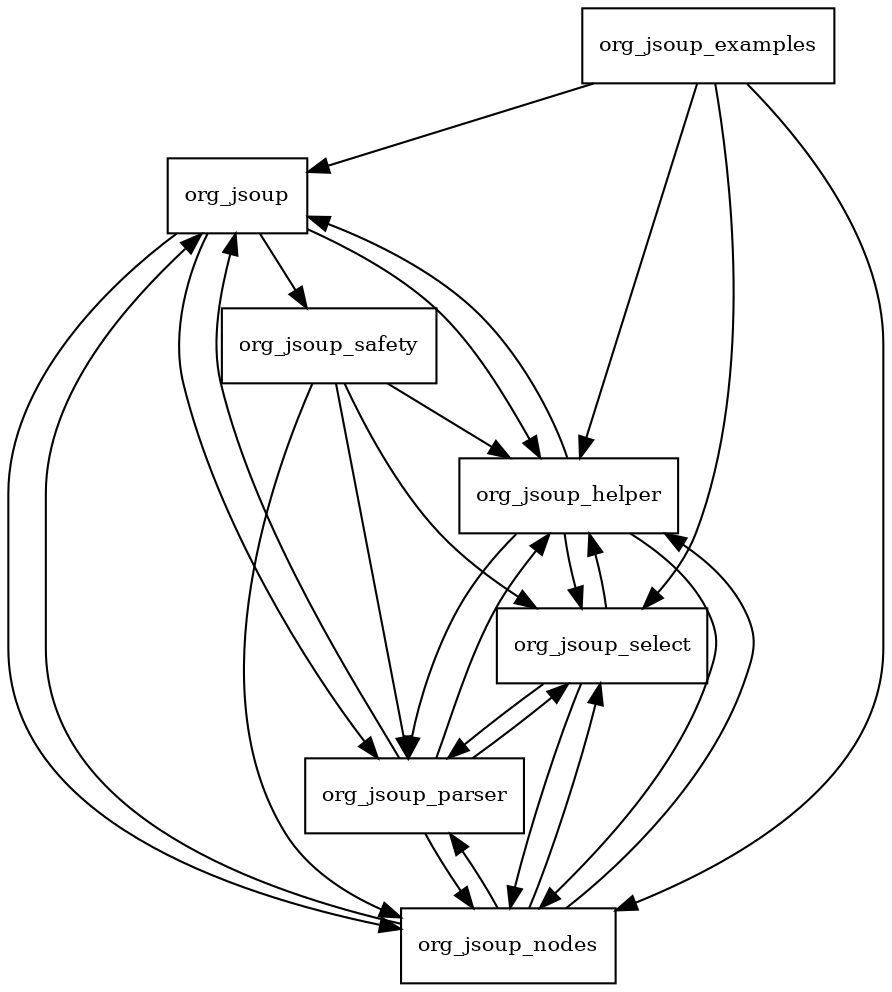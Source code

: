 digraph jsoup_1_10_2_package_dependencies {
  node [shape = box, fontsize=10.0];
  org_jsoup -> org_jsoup_helper;
  org_jsoup -> org_jsoup_nodes;
  org_jsoup -> org_jsoup_parser;
  org_jsoup -> org_jsoup_safety;
  org_jsoup_examples -> org_jsoup;
  org_jsoup_examples -> org_jsoup_helper;
  org_jsoup_examples -> org_jsoup_nodes;
  org_jsoup_examples -> org_jsoup_select;
  org_jsoup_helper -> org_jsoup;
  org_jsoup_helper -> org_jsoup_nodes;
  org_jsoup_helper -> org_jsoup_parser;
  org_jsoup_helper -> org_jsoup_select;
  org_jsoup_nodes -> org_jsoup;
  org_jsoup_nodes -> org_jsoup_helper;
  org_jsoup_nodes -> org_jsoup_parser;
  org_jsoup_nodes -> org_jsoup_select;
  org_jsoup_parser -> org_jsoup;
  org_jsoup_parser -> org_jsoup_helper;
  org_jsoup_parser -> org_jsoup_nodes;
  org_jsoup_parser -> org_jsoup_select;
  org_jsoup_safety -> org_jsoup_helper;
  org_jsoup_safety -> org_jsoup_nodes;
  org_jsoup_safety -> org_jsoup_parser;
  org_jsoup_safety -> org_jsoup_select;
  org_jsoup_select -> org_jsoup_helper;
  org_jsoup_select -> org_jsoup_nodes;
  org_jsoup_select -> org_jsoup_parser;
}
